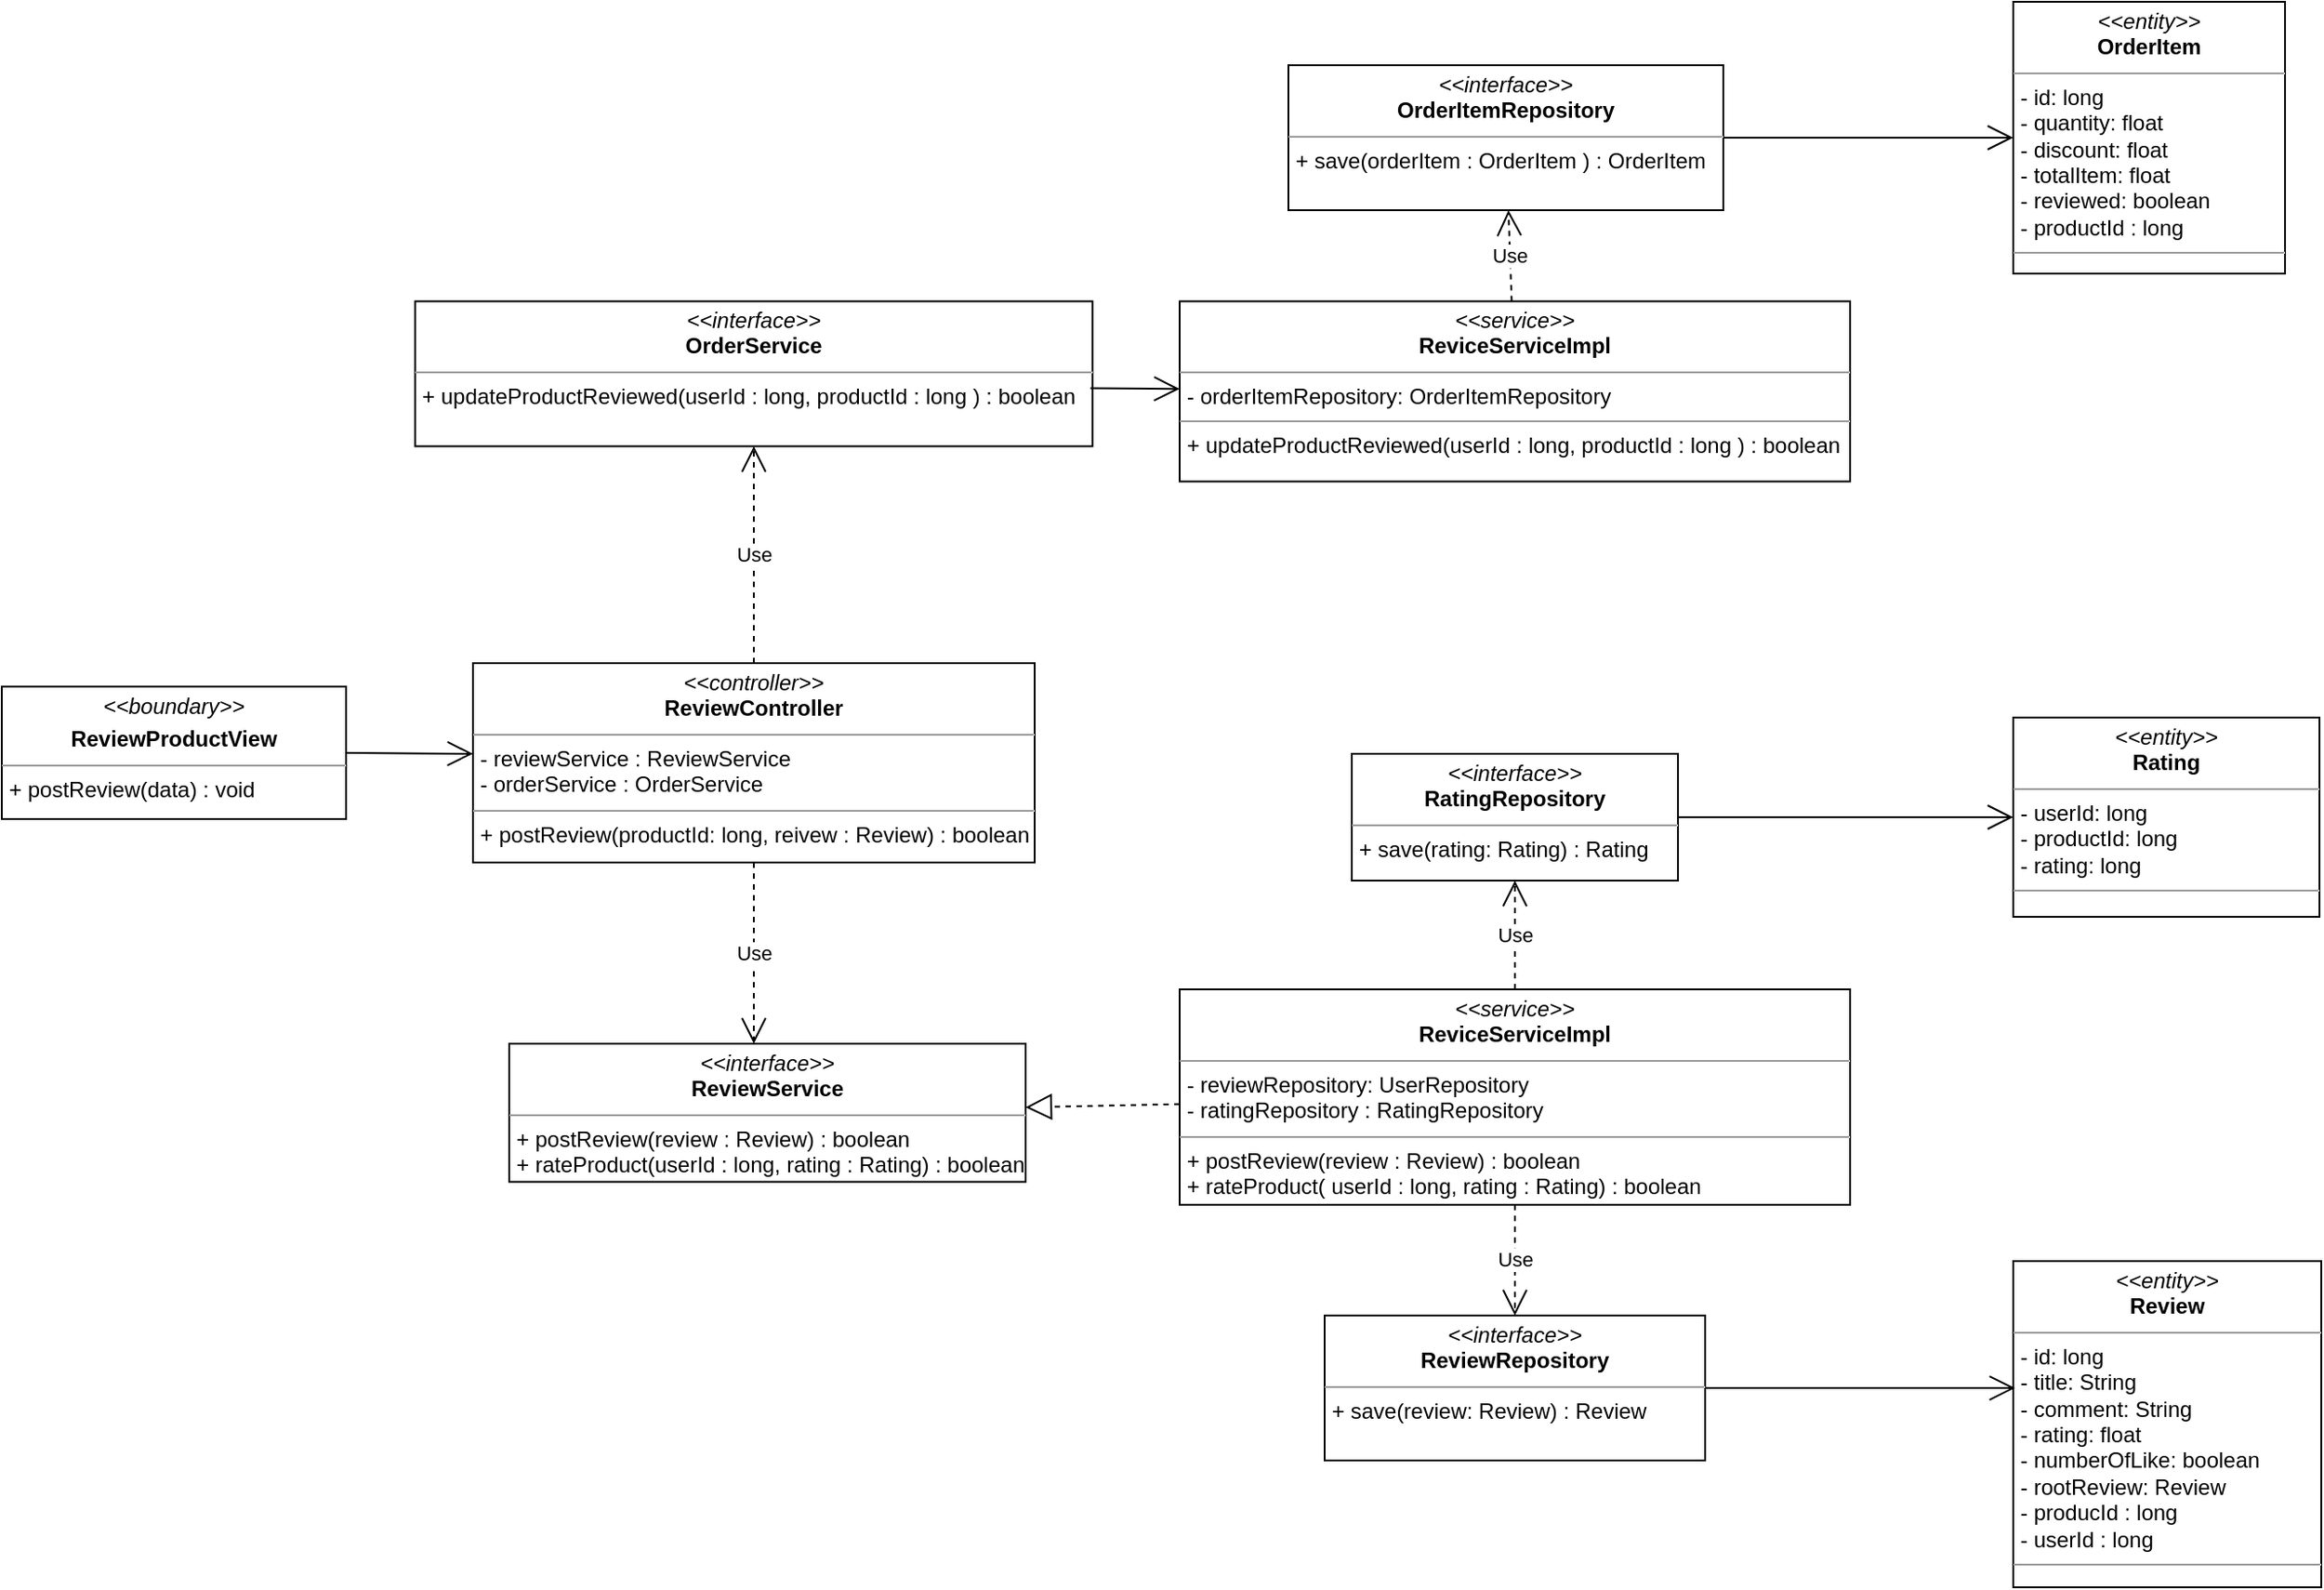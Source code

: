 <mxfile version="14.6.13" type="device"><diagram id="C5RBs43oDa-KdzZeNtuy" name="Page-1"><mxGraphModel dx="1108" dy="1594" grid="1" gridSize="10" guides="1" tooltips="1" connect="1" arrows="1" fold="1" page="1" pageScale="1" pageWidth="827" pageHeight="1169" math="0" shadow="0"><root><mxCell id="WIyWlLk6GJQsqaUBKTNV-0"/><mxCell id="WIyWlLk6GJQsqaUBKTNV-1" parent="WIyWlLk6GJQsqaUBKTNV-0"/><mxCell id="Iczs5q8udsbkxXbpVs3N-0" value="&lt;p style=&quot;margin: 0px ; margin-top: 4px ; text-align: center&quot;&gt;&lt;i&gt;&amp;lt;&amp;lt;boundary&amp;gt;&amp;gt;&lt;/i&gt;&lt;/p&gt;&lt;p style=&quot;margin: 0px ; margin-top: 4px ; text-align: center&quot;&gt;&lt;b&gt;ReviewProductView&lt;/b&gt;&lt;/p&gt;&lt;hr size=&quot;1&quot;&gt;&lt;p style=&quot;margin: 0px ; margin-left: 4px&quot;&gt;&lt;span&gt;+ postReview(data) : void&lt;/span&gt;&lt;br&gt;&lt;/p&gt;" style="verticalAlign=top;align=left;overflow=fill;fontSize=12;fontFamily=Helvetica;html=1;" parent="WIyWlLk6GJQsqaUBKTNV-1" vertex="1"><mxGeometry x="50" y="122.89" width="190" height="73.12" as="geometry"/></mxCell><mxCell id="Iczs5q8udsbkxXbpVs3N-2" value="&lt;p style=&quot;margin: 0px ; margin-top: 4px ; text-align: center&quot;&gt;&lt;i&gt;&amp;lt;&amp;lt;interface&amp;gt;&amp;gt;&lt;/i&gt;&lt;br&gt;&lt;b&gt;OrderService&lt;/b&gt;&lt;/p&gt;&lt;hr size=&quot;1&quot;&gt;&lt;p style=&quot;margin: 0px ; margin-left: 4px&quot;&gt;&lt;span&gt;+ updateProductReviewed(userId : long, productId : long ) : boolean&lt;/span&gt;&lt;br&gt;&lt;/p&gt;" style="verticalAlign=top;align=left;overflow=fill;fontSize=12;fontFamily=Helvetica;html=1;" parent="WIyWlLk6GJQsqaUBKTNV-1" vertex="1"><mxGeometry x="278.13" y="-89.72" width="373.75" height="80" as="geometry"/></mxCell><mxCell id="Iczs5q8udsbkxXbpVs3N-3" value="&lt;p style=&quot;margin: 0px ; margin-top: 4px ; text-align: center&quot;&gt;&lt;i&gt;&amp;lt;&amp;lt;entity&amp;gt;&amp;gt;&lt;/i&gt;&lt;br&gt;&lt;b&gt;OrderItem&lt;/b&gt;&lt;/p&gt;&lt;hr size=&quot;1&quot;&gt;&lt;p style=&quot;margin: 0px ; margin-left: 4px&quot;&gt;- id: long&lt;/p&gt;&lt;p style=&quot;margin: 0px ; margin-left: 4px&quot;&gt;- quantity: float&lt;br&gt;- discount: float&lt;/p&gt;&lt;p style=&quot;margin: 0px ; margin-left: 4px&quot;&gt;- totalItem: float&lt;/p&gt;&lt;p style=&quot;margin: 0px ; margin-left: 4px&quot;&gt;- reviewed: boolean&lt;/p&gt;&lt;p style=&quot;margin: 0px ; margin-left: 4px&quot;&gt;- productId : long&lt;/p&gt;&lt;hr size=&quot;1&quot;&gt;&lt;p style=&quot;margin: 0px ; margin-left: 4px&quot;&gt;&lt;br&gt;&lt;/p&gt;&lt;p style=&quot;margin: 0px ; margin-left: 4px&quot;&gt;&lt;br&gt;&lt;/p&gt;" style="verticalAlign=top;align=left;overflow=fill;fontSize=12;fontFamily=Helvetica;html=1;" parent="WIyWlLk6GJQsqaUBKTNV-1" vertex="1"><mxGeometry x="1160" y="-255" width="150" height="150" as="geometry"/></mxCell><mxCell id="Iczs5q8udsbkxXbpVs3N-4" value="" style="endArrow=open;endFill=1;endSize=12;html=1;exitX=1;exitY=0.5;exitDx=0;exitDy=0;" parent="WIyWlLk6GJQsqaUBKTNV-1" source="Iczs5q8udsbkxXbpVs3N-0" edge="1"><mxGeometry width="160" relative="1" as="geometry"><mxPoint x="230" y="198.125" as="sourcePoint"/><mxPoint x="310" y="160" as="targetPoint"/></mxGeometry></mxCell><mxCell id="Iczs5q8udsbkxXbpVs3N-7" value="&lt;p style=&quot;margin: 0px ; margin-top: 4px ; text-align: center&quot;&gt;&lt;i&gt;&amp;lt;&amp;lt;interface&amp;gt;&amp;gt;&lt;/i&gt;&lt;br&gt;&lt;b&gt;ReviewService&lt;/b&gt;&lt;/p&gt;&lt;hr size=&quot;1&quot;&gt;&lt;p style=&quot;margin: 0px ; margin-left: 4px&quot;&gt;+ postReview(review : Review) : boolean&lt;/p&gt;&lt;p style=&quot;margin: 0px ; margin-left: 4px&quot;&gt;+ rateProduct(userId : long, rating : Rating) : boolean&lt;/p&gt;" style="verticalAlign=top;align=left;overflow=fill;fontSize=12;fontFamily=Helvetica;html=1;" parent="WIyWlLk6GJQsqaUBKTNV-1" vertex="1"><mxGeometry x="330" y="320" width="285" height="76.25" as="geometry"/></mxCell><mxCell id="Iczs5q8udsbkxXbpVs3N-8" value="&lt;p style=&quot;margin: 0px ; margin-top: 4px ; text-align: center&quot;&gt;&lt;i&gt;&amp;lt;&amp;lt;entity&amp;gt;&amp;gt;&lt;/i&gt;&lt;br&gt;&lt;b&gt;Review&lt;/b&gt;&lt;/p&gt;&lt;hr size=&quot;1&quot;&gt;&lt;p style=&quot;margin: 0px ; margin-left: 4px&quot;&gt;- id: long&lt;/p&gt;&lt;p style=&quot;margin: 0px ; margin-left: 4px&quot;&gt;- title: String&lt;br&gt;- comment: String&lt;/p&gt;&lt;p style=&quot;margin: 0px ; margin-left: 4px&quot;&gt;- rating: float&lt;/p&gt;&lt;p style=&quot;margin: 0px ; margin-left: 4px&quot;&gt;- numberOfLike: boolean&lt;/p&gt;&lt;p style=&quot;margin: 0px ; margin-left: 4px&quot;&gt;- rootReview: Review&lt;/p&gt;&lt;p style=&quot;margin: 0px ; margin-left: 4px&quot;&gt;- producId : long&lt;/p&gt;&lt;p style=&quot;margin: 0px ; margin-left: 4px&quot;&gt;- userId : long&lt;/p&gt;&lt;hr size=&quot;1&quot;&gt;&lt;p style=&quot;margin: 0px ; margin-left: 4px&quot;&gt;&lt;br&gt;&lt;/p&gt;" style="verticalAlign=top;align=left;overflow=fill;fontSize=12;fontFamily=Helvetica;html=1;" parent="WIyWlLk6GJQsqaUBKTNV-1" vertex="1"><mxGeometry x="1160" y="440" width="170" height="180" as="geometry"/></mxCell><mxCell id="Iczs5q8udsbkxXbpVs3N-10" value="&lt;p style=&quot;margin: 0px ; margin-top: 4px ; text-align: center&quot;&gt;&lt;i&gt;&amp;lt;&amp;lt;entity&amp;gt;&amp;gt;&lt;/i&gt;&lt;br&gt;&lt;b&gt;Rating&lt;/b&gt;&lt;/p&gt;&lt;hr size=&quot;1&quot;&gt;&lt;p style=&quot;margin: 0px ; margin-left: 4px&quot;&gt;- userId: long&lt;/p&gt;&lt;p style=&quot;margin: 0px ; margin-left: 4px&quot;&gt;- productId: long&lt;br&gt;- rating: long&lt;/p&gt;&lt;hr size=&quot;1&quot;&gt;&lt;p style=&quot;margin: 0px ; margin-left: 4px&quot;&gt;&lt;br&gt;&lt;/p&gt;" style="verticalAlign=top;align=left;overflow=fill;fontSize=12;fontFamily=Helvetica;html=1;" parent="WIyWlLk6GJQsqaUBKTNV-1" vertex="1"><mxGeometry x="1160" y="140" width="169" height="110" as="geometry"/></mxCell><mxCell id="TC5jdB2zCjgLonFKBfvh-0" value="&lt;p style=&quot;margin: 0px ; margin-top: 4px ; text-align: center&quot;&gt;&lt;i&gt;&amp;lt;&amp;lt;controller&amp;gt;&amp;gt;&lt;/i&gt;&lt;br&gt;&lt;b&gt;ReviewController&lt;/b&gt;&lt;br&gt;&lt;/p&gt;&lt;hr size=&quot;1&quot;&gt;&lt;p style=&quot;margin: 0px ; margin-left: 4px&quot;&gt;- reviewService : ReviewService&lt;/p&gt;&lt;p style=&quot;margin: 0px ; margin-left: 4px&quot;&gt;- orderService : OrderService&lt;/p&gt;&lt;hr size=&quot;1&quot;&gt;&lt;p style=&quot;margin: 0px ; margin-left: 4px&quot;&gt;+ postReview(productId: long, reivew : Review) : boolean&lt;/p&gt;" style="verticalAlign=top;align=left;overflow=fill;fontSize=12;fontFamily=Helvetica;html=1;" vertex="1" parent="WIyWlLk6GJQsqaUBKTNV-1"><mxGeometry x="310" y="110" width="310" height="110" as="geometry"/></mxCell><mxCell id="TC5jdB2zCjgLonFKBfvh-1" value="&lt;p style=&quot;margin: 0px ; margin-top: 4px ; text-align: center&quot;&gt;&lt;i&gt;&amp;lt;&amp;lt;service&amp;gt;&amp;gt;&lt;/i&gt;&lt;br&gt;&lt;b&gt;ReviceServiceImpl&lt;/b&gt;&lt;br&gt;&lt;/p&gt;&lt;hr size=&quot;1&quot;&gt;&lt;p style=&quot;margin: 0px ; margin-left: 4px&quot;&gt;- reviewRepository: UserRepository&lt;/p&gt;&lt;p style=&quot;margin: 0px ; margin-left: 4px&quot;&gt;- ratingRepository : RatingRepository&lt;/p&gt;&lt;hr size=&quot;1&quot;&gt;&lt;p style=&quot;margin: 0px ; margin-left: 4px&quot;&gt;+ postReview(review : Review) : boolean&lt;br&gt;&lt;/p&gt;&lt;p style=&quot;margin: 0px ; margin-left: 4px&quot;&gt;+ rateProduct( userId : long, rating : Rating) : boolean&lt;/p&gt;" style="verticalAlign=top;align=left;overflow=fill;fontSize=12;fontFamily=Helvetica;html=1;" vertex="1" parent="WIyWlLk6GJQsqaUBKTNV-1"><mxGeometry x="700" y="290" width="370" height="118.9" as="geometry"/></mxCell><mxCell id="TC5jdB2zCjgLonFKBfvh-2" value="" style="endArrow=block;dashed=1;endFill=0;endSize=12;html=1;strokeColor=#000000;" edge="1" parent="WIyWlLk6GJQsqaUBKTNV-1" source="TC5jdB2zCjgLonFKBfvh-1" target="Iczs5q8udsbkxXbpVs3N-7"><mxGeometry width="160" relative="1" as="geometry"><mxPoint x="821" y="230" as="sourcePoint"/><mxPoint x="840" y="230" as="targetPoint"/></mxGeometry></mxCell><mxCell id="TC5jdB2zCjgLonFKBfvh-3" value="Use" style="endArrow=open;endSize=12;dashed=1;html=1;strokeColor=#000000;edgeStyle=orthogonalEdgeStyle;" edge="1" parent="WIyWlLk6GJQsqaUBKTNV-1" source="TC5jdB2zCjgLonFKBfvh-0" target="Iczs5q8udsbkxXbpVs3N-7"><mxGeometry width="160" relative="1" as="geometry"><mxPoint x="680" y="230" as="sourcePoint"/><mxPoint x="840" y="230" as="targetPoint"/><Array as="points"><mxPoint x="465" y="358"/></Array></mxGeometry></mxCell><mxCell id="TC5jdB2zCjgLonFKBfvh-4" value="&lt;p style=&quot;margin: 0px ; margin-top: 4px ; text-align: center&quot;&gt;&lt;i&gt;&amp;lt;&amp;lt;service&amp;gt;&amp;gt;&lt;/i&gt;&lt;br&gt;&lt;b&gt;ReviceServiceImpl&lt;/b&gt;&lt;br&gt;&lt;/p&gt;&lt;hr size=&quot;1&quot;&gt;&lt;p style=&quot;margin: 0px ; margin-left: 4px&quot;&gt;- orderItemRepository: OrderItemRepository&lt;/p&gt;&lt;hr size=&quot;1&quot;&gt;&lt;p style=&quot;margin: 0px ; margin-left: 4px&quot;&gt;+ updateProductReviewed(userId : long, productId : long ) : boolean&lt;br&gt;&lt;/p&gt;" style="verticalAlign=top;align=left;overflow=fill;fontSize=12;fontFamily=Helvetica;html=1;" vertex="1" parent="WIyWlLk6GJQsqaUBKTNV-1"><mxGeometry x="700" y="-89.72" width="370" height="99.45" as="geometry"/></mxCell><mxCell id="TC5jdB2zCjgLonFKBfvh-5" value="Use" style="endArrow=open;endSize=12;dashed=1;html=1;strokeColor=#000000;" edge="1" parent="WIyWlLk6GJQsqaUBKTNV-1" source="TC5jdB2zCjgLonFKBfvh-0" target="Iczs5q8udsbkxXbpVs3N-2"><mxGeometry width="160" relative="1" as="geometry"><mxPoint x="560" y="30" as="sourcePoint"/><mxPoint x="720" y="30" as="targetPoint"/></mxGeometry></mxCell><mxCell id="TC5jdB2zCjgLonFKBfvh-7" value="" style="endArrow=open;endFill=1;endSize=12;html=1;strokeColor=#000000;exitX=0.997;exitY=0.6;exitDx=0;exitDy=0;exitPerimeter=0;" edge="1" parent="WIyWlLk6GJQsqaUBKTNV-1" source="Iczs5q8udsbkxXbpVs3N-2" target="TC5jdB2zCjgLonFKBfvh-4"><mxGeometry width="160" relative="1" as="geometry"><mxPoint x="640" y="30" as="sourcePoint"/><mxPoint x="800" y="30" as="targetPoint"/></mxGeometry></mxCell><mxCell id="TC5jdB2zCjgLonFKBfvh-8" value="" style="endArrow=open;endFill=1;endSize=12;html=1;strokeColor=#000000;exitX=1;exitY=0.5;exitDx=0;exitDy=0;" edge="1" parent="WIyWlLk6GJQsqaUBKTNV-1" source="TC5jdB2zCjgLonFKBfvh-9" target="Iczs5q8udsbkxXbpVs3N-3"><mxGeometry width="160" relative="1" as="geometry"><mxPoint x="760" y="30" as="sourcePoint"/><mxPoint x="920" y="30" as="targetPoint"/></mxGeometry></mxCell><mxCell id="TC5jdB2zCjgLonFKBfvh-9" value="&lt;p style=&quot;margin: 0px ; margin-top: 4px ; text-align: center&quot;&gt;&lt;i&gt;&amp;lt;&amp;lt;interface&amp;gt;&amp;gt;&lt;/i&gt;&lt;br&gt;&lt;b&gt;OrderItemRepository&lt;/b&gt;&lt;/p&gt;&lt;hr size=&quot;1&quot;&gt;&lt;p style=&quot;margin: 0px ; margin-left: 4px&quot;&gt;&lt;span&gt;+ save(orderItem : OrderItem ) : OrderItem&lt;/span&gt;&lt;br&gt;&lt;/p&gt;" style="verticalAlign=top;align=left;overflow=fill;fontSize=12;fontFamily=Helvetica;html=1;" vertex="1" parent="WIyWlLk6GJQsqaUBKTNV-1"><mxGeometry x="760" y="-220" width="240" height="80" as="geometry"/></mxCell><mxCell id="TC5jdB2zCjgLonFKBfvh-10" value="&lt;p style=&quot;margin: 0px ; margin-top: 4px ; text-align: center&quot;&gt;&lt;i&gt;&amp;lt;&amp;lt;interface&amp;gt;&amp;gt;&lt;/i&gt;&lt;br&gt;&lt;b&gt;RatingRepository&lt;/b&gt;&lt;/p&gt;&lt;hr size=&quot;1&quot;&gt;&lt;p style=&quot;margin: 0px ; margin-left: 4px&quot;&gt;&lt;span&gt;+ save(rating: Rating) : Rating&lt;/span&gt;&lt;br&gt;&lt;/p&gt;" style="verticalAlign=top;align=left;overflow=fill;fontSize=12;fontFamily=Helvetica;html=1;" vertex="1" parent="WIyWlLk6GJQsqaUBKTNV-1"><mxGeometry x="795" y="160" width="180" height="70" as="geometry"/></mxCell><mxCell id="TC5jdB2zCjgLonFKBfvh-11" value="&lt;p style=&quot;margin: 0px ; margin-top: 4px ; text-align: center&quot;&gt;&lt;i&gt;&amp;lt;&amp;lt;interface&amp;gt;&amp;gt;&lt;/i&gt;&lt;br&gt;&lt;b&gt;ReviewRepository&lt;/b&gt;&lt;/p&gt;&lt;hr size=&quot;1&quot;&gt;&lt;p style=&quot;margin: 0px ; margin-left: 4px&quot;&gt;&lt;span&gt;+ save(review: Review) : Review&lt;/span&gt;&lt;br&gt;&lt;/p&gt;" style="verticalAlign=top;align=left;overflow=fill;fontSize=12;fontFamily=Helvetica;html=1;" vertex="1" parent="WIyWlLk6GJQsqaUBKTNV-1"><mxGeometry x="780" y="470" width="210" height="80" as="geometry"/></mxCell><mxCell id="TC5jdB2zCjgLonFKBfvh-15" value="Use" style="endArrow=open;endSize=12;dashed=1;html=1;strokeColor=#000000;entryX=0.5;entryY=1;entryDx=0;entryDy=0;" edge="1" parent="WIyWlLk6GJQsqaUBKTNV-1" source="TC5jdB2zCjgLonFKBfvh-1" target="TC5jdB2zCjgLonFKBfvh-10"><mxGeometry width="160" relative="1" as="geometry"><mxPoint x="760" y="330" as="sourcePoint"/><mxPoint x="920" y="330" as="targetPoint"/></mxGeometry></mxCell><mxCell id="TC5jdB2zCjgLonFKBfvh-16" value="Use" style="endArrow=open;endSize=12;dashed=1;html=1;strokeColor=#000000;" edge="1" parent="WIyWlLk6GJQsqaUBKTNV-1" source="TC5jdB2zCjgLonFKBfvh-1" target="TC5jdB2zCjgLonFKBfvh-11"><mxGeometry width="160" relative="1" as="geometry"><mxPoint x="760" y="330" as="sourcePoint"/><mxPoint x="920" y="330" as="targetPoint"/></mxGeometry></mxCell><mxCell id="TC5jdB2zCjgLonFKBfvh-17" value="" style="endArrow=open;endFill=1;endSize=12;html=1;strokeColor=#000000;entryX=0.006;entryY=0.389;entryDx=0;entryDy=0;entryPerimeter=0;" edge="1" parent="WIyWlLk6GJQsqaUBKTNV-1" source="TC5jdB2zCjgLonFKBfvh-11" target="Iczs5q8udsbkxXbpVs3N-8"><mxGeometry width="160" relative="1" as="geometry"><mxPoint x="760" y="330" as="sourcePoint"/><mxPoint x="1140" y="360" as="targetPoint"/></mxGeometry></mxCell><mxCell id="TC5jdB2zCjgLonFKBfvh-18" value="" style="endArrow=open;endFill=1;endSize=12;html=1;strokeColor=#000000;" edge="1" parent="WIyWlLk6GJQsqaUBKTNV-1" source="TC5jdB2zCjgLonFKBfvh-10" target="Iczs5q8udsbkxXbpVs3N-10"><mxGeometry width="160" relative="1" as="geometry"><mxPoint x="760" y="330" as="sourcePoint"/><mxPoint x="920" y="330" as="targetPoint"/></mxGeometry></mxCell><mxCell id="TC5jdB2zCjgLonFKBfvh-19" value="Use" style="endArrow=open;endSize=12;dashed=1;html=1;strokeColor=#000000;" edge="1" parent="WIyWlLk6GJQsqaUBKTNV-1" source="TC5jdB2zCjgLonFKBfvh-4" target="TC5jdB2zCjgLonFKBfvh-9"><mxGeometry width="160" relative="1" as="geometry"><mxPoint x="760" y="-70" as="sourcePoint"/><mxPoint x="920" y="-70" as="targetPoint"/></mxGeometry></mxCell></root></mxGraphModel></diagram></mxfile>